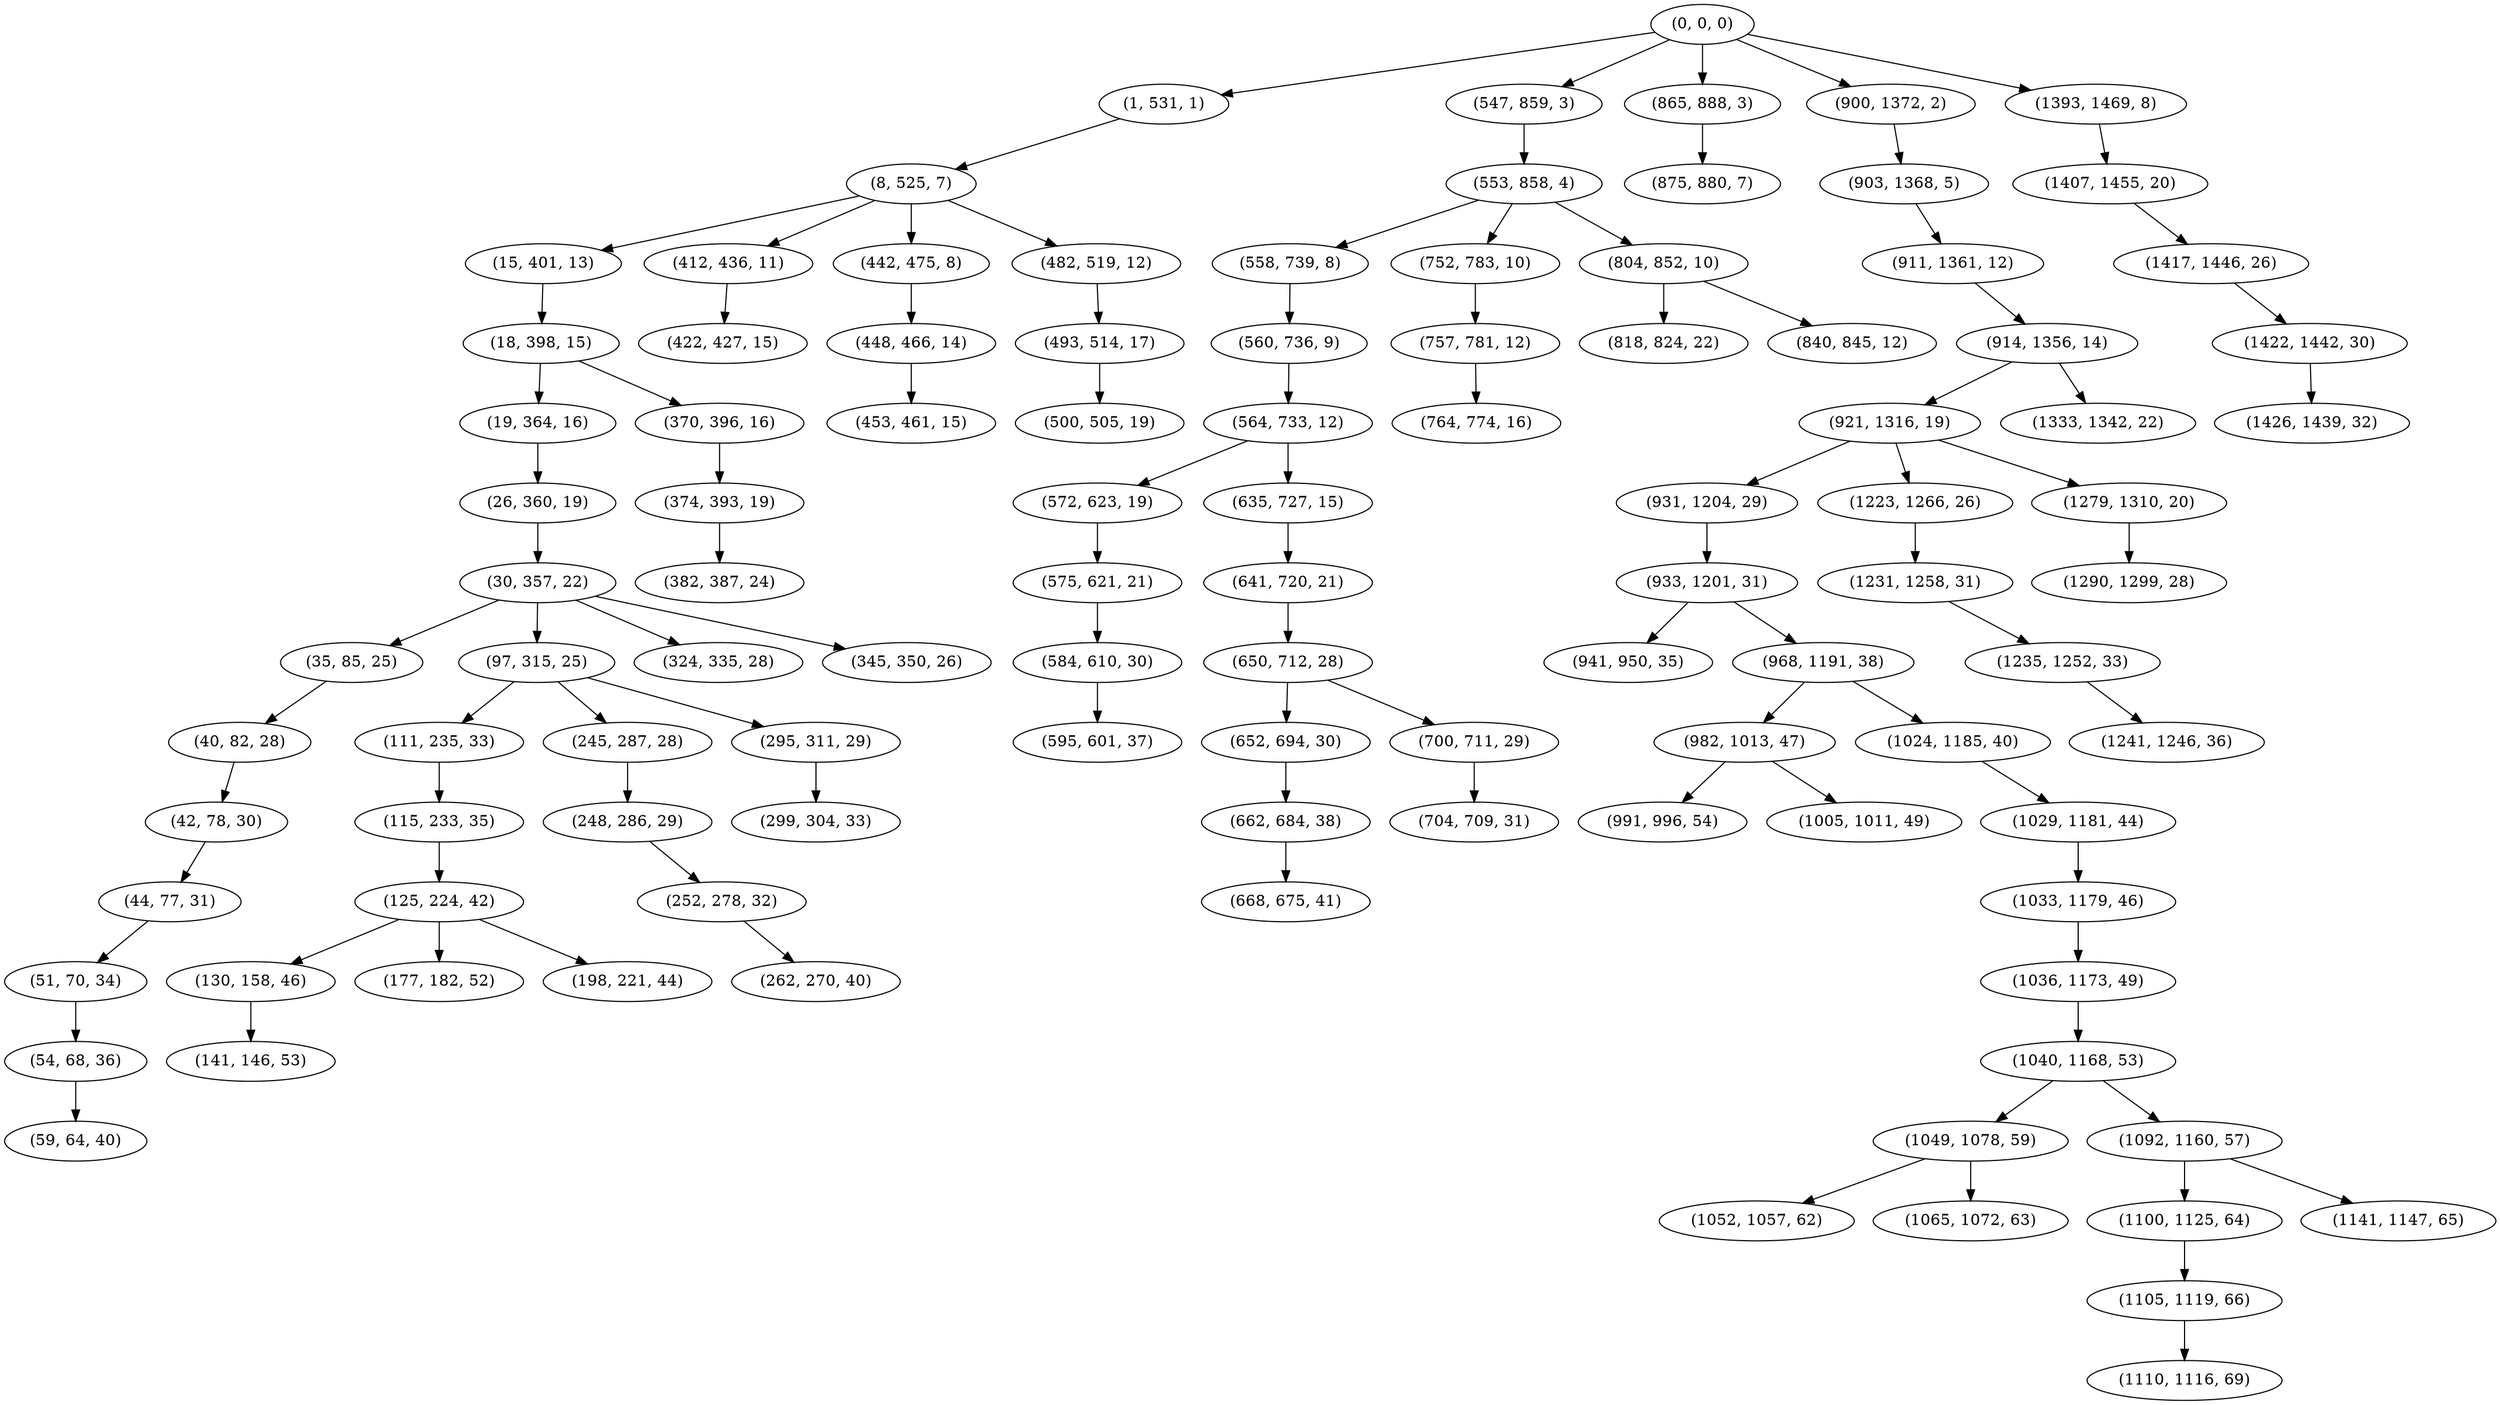 digraph tree {
    "(0, 0, 0)";
    "(1, 531, 1)";
    "(8, 525, 7)";
    "(15, 401, 13)";
    "(18, 398, 15)";
    "(19, 364, 16)";
    "(26, 360, 19)";
    "(30, 357, 22)";
    "(35, 85, 25)";
    "(40, 82, 28)";
    "(42, 78, 30)";
    "(44, 77, 31)";
    "(51, 70, 34)";
    "(54, 68, 36)";
    "(59, 64, 40)";
    "(97, 315, 25)";
    "(111, 235, 33)";
    "(115, 233, 35)";
    "(125, 224, 42)";
    "(130, 158, 46)";
    "(141, 146, 53)";
    "(177, 182, 52)";
    "(198, 221, 44)";
    "(245, 287, 28)";
    "(248, 286, 29)";
    "(252, 278, 32)";
    "(262, 270, 40)";
    "(295, 311, 29)";
    "(299, 304, 33)";
    "(324, 335, 28)";
    "(345, 350, 26)";
    "(370, 396, 16)";
    "(374, 393, 19)";
    "(382, 387, 24)";
    "(412, 436, 11)";
    "(422, 427, 15)";
    "(442, 475, 8)";
    "(448, 466, 14)";
    "(453, 461, 15)";
    "(482, 519, 12)";
    "(493, 514, 17)";
    "(500, 505, 19)";
    "(547, 859, 3)";
    "(553, 858, 4)";
    "(558, 739, 8)";
    "(560, 736, 9)";
    "(564, 733, 12)";
    "(572, 623, 19)";
    "(575, 621, 21)";
    "(584, 610, 30)";
    "(595, 601, 37)";
    "(635, 727, 15)";
    "(641, 720, 21)";
    "(650, 712, 28)";
    "(652, 694, 30)";
    "(662, 684, 38)";
    "(668, 675, 41)";
    "(700, 711, 29)";
    "(704, 709, 31)";
    "(752, 783, 10)";
    "(757, 781, 12)";
    "(764, 774, 16)";
    "(804, 852, 10)";
    "(818, 824, 22)";
    "(840, 845, 12)";
    "(865, 888, 3)";
    "(875, 880, 7)";
    "(900, 1372, 2)";
    "(903, 1368, 5)";
    "(911, 1361, 12)";
    "(914, 1356, 14)";
    "(921, 1316, 19)";
    "(931, 1204, 29)";
    "(933, 1201, 31)";
    "(941, 950, 35)";
    "(968, 1191, 38)";
    "(982, 1013, 47)";
    "(991, 996, 54)";
    "(1005, 1011, 49)";
    "(1024, 1185, 40)";
    "(1029, 1181, 44)";
    "(1033, 1179, 46)";
    "(1036, 1173, 49)";
    "(1040, 1168, 53)";
    "(1049, 1078, 59)";
    "(1052, 1057, 62)";
    "(1065, 1072, 63)";
    "(1092, 1160, 57)";
    "(1100, 1125, 64)";
    "(1105, 1119, 66)";
    "(1110, 1116, 69)";
    "(1141, 1147, 65)";
    "(1223, 1266, 26)";
    "(1231, 1258, 31)";
    "(1235, 1252, 33)";
    "(1241, 1246, 36)";
    "(1279, 1310, 20)";
    "(1290, 1299, 28)";
    "(1333, 1342, 22)";
    "(1393, 1469, 8)";
    "(1407, 1455, 20)";
    "(1417, 1446, 26)";
    "(1422, 1442, 30)";
    "(1426, 1439, 32)";
    "(0, 0, 0)" -> "(1, 531, 1)";
    "(0, 0, 0)" -> "(547, 859, 3)";
    "(0, 0, 0)" -> "(865, 888, 3)";
    "(0, 0, 0)" -> "(900, 1372, 2)";
    "(0, 0, 0)" -> "(1393, 1469, 8)";
    "(1, 531, 1)" -> "(8, 525, 7)";
    "(8, 525, 7)" -> "(15, 401, 13)";
    "(8, 525, 7)" -> "(412, 436, 11)";
    "(8, 525, 7)" -> "(442, 475, 8)";
    "(8, 525, 7)" -> "(482, 519, 12)";
    "(15, 401, 13)" -> "(18, 398, 15)";
    "(18, 398, 15)" -> "(19, 364, 16)";
    "(18, 398, 15)" -> "(370, 396, 16)";
    "(19, 364, 16)" -> "(26, 360, 19)";
    "(26, 360, 19)" -> "(30, 357, 22)";
    "(30, 357, 22)" -> "(35, 85, 25)";
    "(30, 357, 22)" -> "(97, 315, 25)";
    "(30, 357, 22)" -> "(324, 335, 28)";
    "(30, 357, 22)" -> "(345, 350, 26)";
    "(35, 85, 25)" -> "(40, 82, 28)";
    "(40, 82, 28)" -> "(42, 78, 30)";
    "(42, 78, 30)" -> "(44, 77, 31)";
    "(44, 77, 31)" -> "(51, 70, 34)";
    "(51, 70, 34)" -> "(54, 68, 36)";
    "(54, 68, 36)" -> "(59, 64, 40)";
    "(97, 315, 25)" -> "(111, 235, 33)";
    "(97, 315, 25)" -> "(245, 287, 28)";
    "(97, 315, 25)" -> "(295, 311, 29)";
    "(111, 235, 33)" -> "(115, 233, 35)";
    "(115, 233, 35)" -> "(125, 224, 42)";
    "(125, 224, 42)" -> "(130, 158, 46)";
    "(125, 224, 42)" -> "(177, 182, 52)";
    "(125, 224, 42)" -> "(198, 221, 44)";
    "(130, 158, 46)" -> "(141, 146, 53)";
    "(245, 287, 28)" -> "(248, 286, 29)";
    "(248, 286, 29)" -> "(252, 278, 32)";
    "(252, 278, 32)" -> "(262, 270, 40)";
    "(295, 311, 29)" -> "(299, 304, 33)";
    "(370, 396, 16)" -> "(374, 393, 19)";
    "(374, 393, 19)" -> "(382, 387, 24)";
    "(412, 436, 11)" -> "(422, 427, 15)";
    "(442, 475, 8)" -> "(448, 466, 14)";
    "(448, 466, 14)" -> "(453, 461, 15)";
    "(482, 519, 12)" -> "(493, 514, 17)";
    "(493, 514, 17)" -> "(500, 505, 19)";
    "(547, 859, 3)" -> "(553, 858, 4)";
    "(553, 858, 4)" -> "(558, 739, 8)";
    "(553, 858, 4)" -> "(752, 783, 10)";
    "(553, 858, 4)" -> "(804, 852, 10)";
    "(558, 739, 8)" -> "(560, 736, 9)";
    "(560, 736, 9)" -> "(564, 733, 12)";
    "(564, 733, 12)" -> "(572, 623, 19)";
    "(564, 733, 12)" -> "(635, 727, 15)";
    "(572, 623, 19)" -> "(575, 621, 21)";
    "(575, 621, 21)" -> "(584, 610, 30)";
    "(584, 610, 30)" -> "(595, 601, 37)";
    "(635, 727, 15)" -> "(641, 720, 21)";
    "(641, 720, 21)" -> "(650, 712, 28)";
    "(650, 712, 28)" -> "(652, 694, 30)";
    "(650, 712, 28)" -> "(700, 711, 29)";
    "(652, 694, 30)" -> "(662, 684, 38)";
    "(662, 684, 38)" -> "(668, 675, 41)";
    "(700, 711, 29)" -> "(704, 709, 31)";
    "(752, 783, 10)" -> "(757, 781, 12)";
    "(757, 781, 12)" -> "(764, 774, 16)";
    "(804, 852, 10)" -> "(818, 824, 22)";
    "(804, 852, 10)" -> "(840, 845, 12)";
    "(865, 888, 3)" -> "(875, 880, 7)";
    "(900, 1372, 2)" -> "(903, 1368, 5)";
    "(903, 1368, 5)" -> "(911, 1361, 12)";
    "(911, 1361, 12)" -> "(914, 1356, 14)";
    "(914, 1356, 14)" -> "(921, 1316, 19)";
    "(914, 1356, 14)" -> "(1333, 1342, 22)";
    "(921, 1316, 19)" -> "(931, 1204, 29)";
    "(921, 1316, 19)" -> "(1223, 1266, 26)";
    "(921, 1316, 19)" -> "(1279, 1310, 20)";
    "(931, 1204, 29)" -> "(933, 1201, 31)";
    "(933, 1201, 31)" -> "(941, 950, 35)";
    "(933, 1201, 31)" -> "(968, 1191, 38)";
    "(968, 1191, 38)" -> "(982, 1013, 47)";
    "(968, 1191, 38)" -> "(1024, 1185, 40)";
    "(982, 1013, 47)" -> "(991, 996, 54)";
    "(982, 1013, 47)" -> "(1005, 1011, 49)";
    "(1024, 1185, 40)" -> "(1029, 1181, 44)";
    "(1029, 1181, 44)" -> "(1033, 1179, 46)";
    "(1033, 1179, 46)" -> "(1036, 1173, 49)";
    "(1036, 1173, 49)" -> "(1040, 1168, 53)";
    "(1040, 1168, 53)" -> "(1049, 1078, 59)";
    "(1040, 1168, 53)" -> "(1092, 1160, 57)";
    "(1049, 1078, 59)" -> "(1052, 1057, 62)";
    "(1049, 1078, 59)" -> "(1065, 1072, 63)";
    "(1092, 1160, 57)" -> "(1100, 1125, 64)";
    "(1092, 1160, 57)" -> "(1141, 1147, 65)";
    "(1100, 1125, 64)" -> "(1105, 1119, 66)";
    "(1105, 1119, 66)" -> "(1110, 1116, 69)";
    "(1223, 1266, 26)" -> "(1231, 1258, 31)";
    "(1231, 1258, 31)" -> "(1235, 1252, 33)";
    "(1235, 1252, 33)" -> "(1241, 1246, 36)";
    "(1279, 1310, 20)" -> "(1290, 1299, 28)";
    "(1393, 1469, 8)" -> "(1407, 1455, 20)";
    "(1407, 1455, 20)" -> "(1417, 1446, 26)";
    "(1417, 1446, 26)" -> "(1422, 1442, 30)";
    "(1422, 1442, 30)" -> "(1426, 1439, 32)";
}

